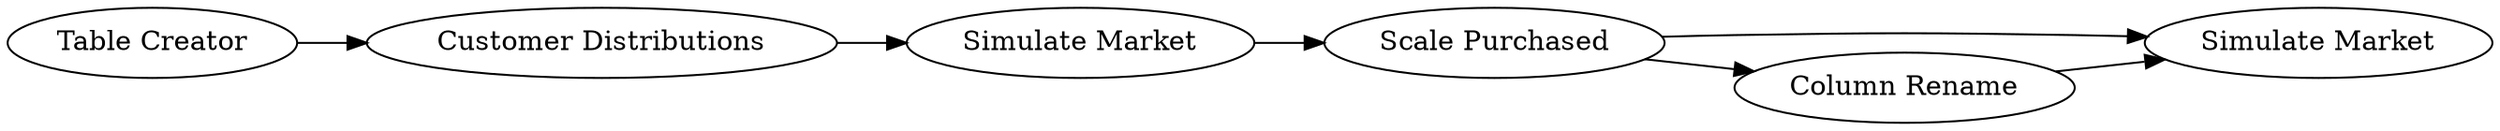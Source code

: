 digraph {
	"8630310958561842704_4" [label="Scale Purchased"]
	"8630310958561842704_5" [label="Simulate Market"]
	"8630310958561842704_2" [label="Customer Distributions"]
	"8630310958561842704_3" [label="Simulate Market"]
	"8630310958561842704_6" [label="Column Rename"]
	"8630310958561842704_1" [label="Table Creator"]
	"8630310958561842704_4" -> "8630310958561842704_5"
	"8630310958561842704_6" -> "8630310958561842704_5"
	"8630310958561842704_1" -> "8630310958561842704_2"
	"8630310958561842704_2" -> "8630310958561842704_3"
	"8630310958561842704_3" -> "8630310958561842704_4"
	"8630310958561842704_4" -> "8630310958561842704_6"
	rankdir=LR
}
